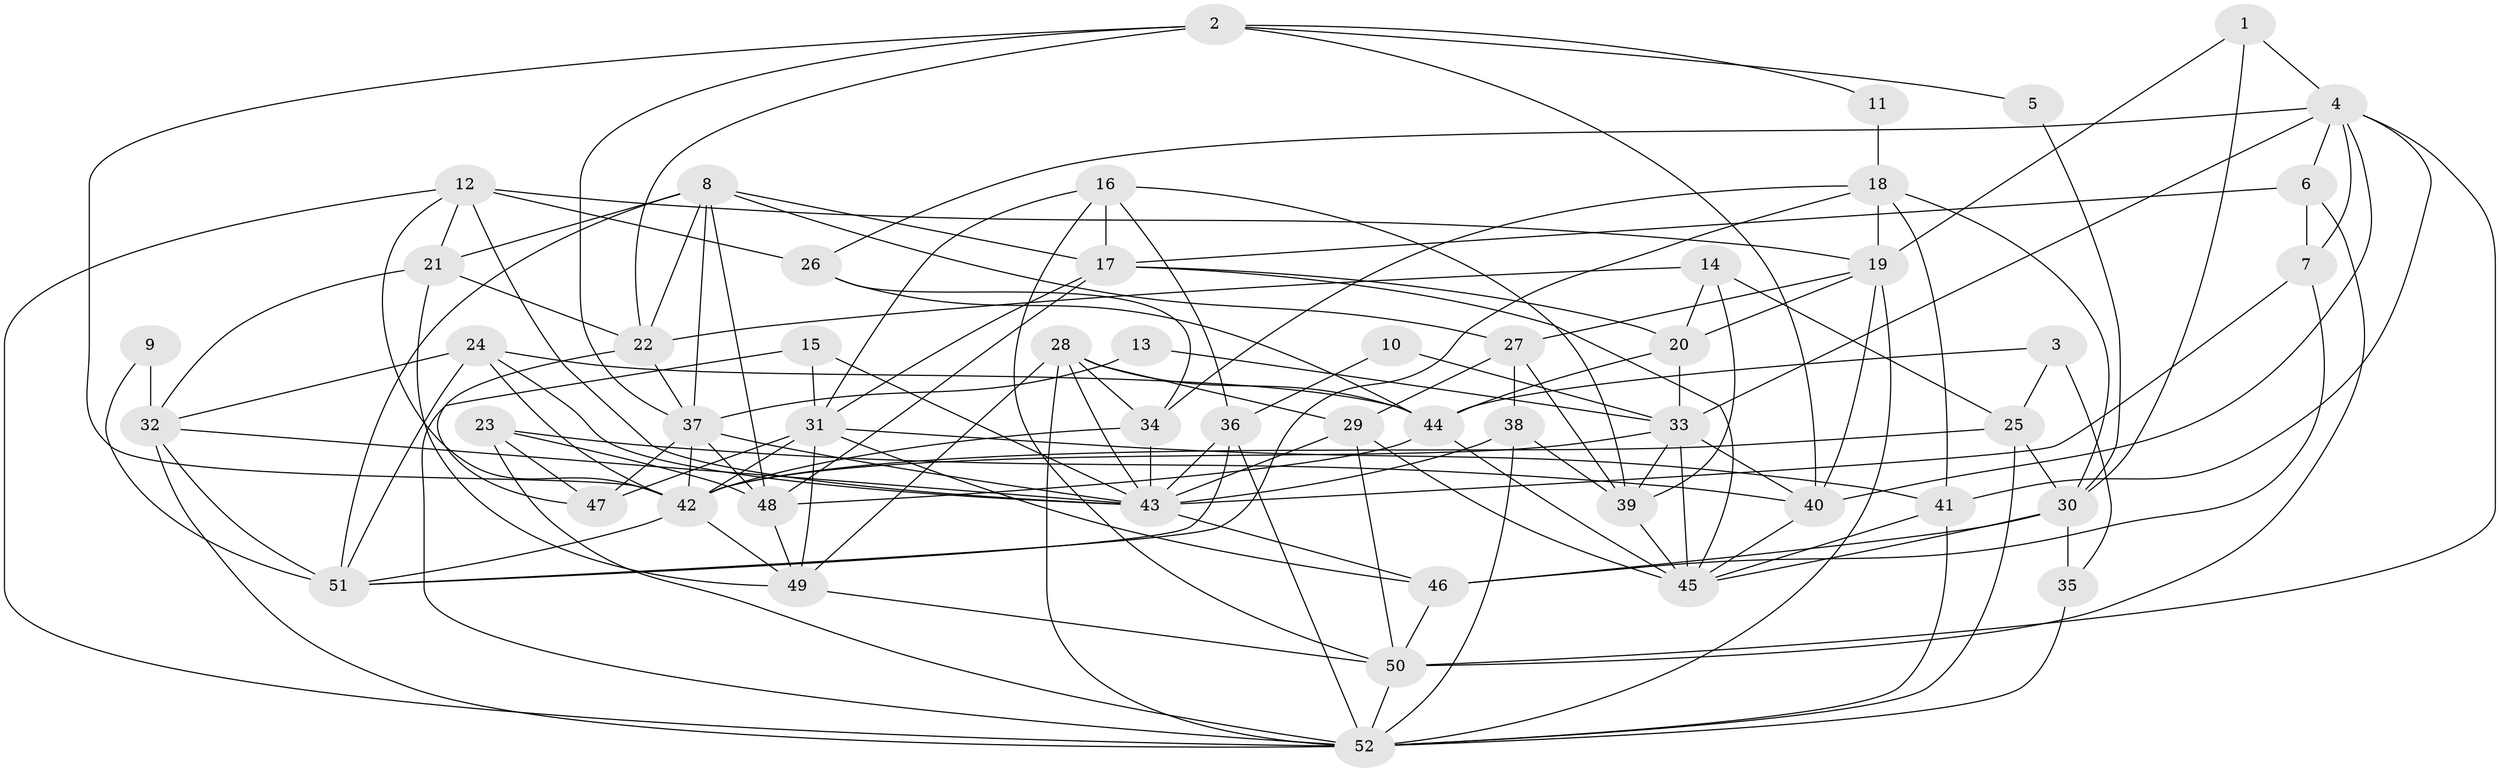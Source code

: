 // original degree distribution, {4: 0.3106796116504854, 3: 0.24271844660194175, 2: 0.1262135922330097, 6: 0.10679611650485436, 5: 0.18446601941747573, 7: 0.019417475728155338, 8: 0.009708737864077669}
// Generated by graph-tools (version 1.1) at 2025/50/03/09/25 03:50:05]
// undirected, 52 vertices, 144 edges
graph export_dot {
graph [start="1"]
  node [color=gray90,style=filled];
  1;
  2;
  3;
  4;
  5;
  6;
  7;
  8;
  9;
  10;
  11;
  12;
  13;
  14;
  15;
  16;
  17;
  18;
  19;
  20;
  21;
  22;
  23;
  24;
  25;
  26;
  27;
  28;
  29;
  30;
  31;
  32;
  33;
  34;
  35;
  36;
  37;
  38;
  39;
  40;
  41;
  42;
  43;
  44;
  45;
  46;
  47;
  48;
  49;
  50;
  51;
  52;
  1 -- 4 [weight=1.0];
  1 -- 19 [weight=1.0];
  1 -- 30 [weight=1.0];
  2 -- 5 [weight=1.0];
  2 -- 11 [weight=1.0];
  2 -- 22 [weight=1.0];
  2 -- 37 [weight=1.0];
  2 -- 40 [weight=1.0];
  2 -- 42 [weight=1.0];
  3 -- 25 [weight=1.0];
  3 -- 35 [weight=1.0];
  3 -- 44 [weight=1.0];
  4 -- 6 [weight=1.0];
  4 -- 7 [weight=1.0];
  4 -- 26 [weight=1.0];
  4 -- 33 [weight=1.0];
  4 -- 40 [weight=1.0];
  4 -- 41 [weight=1.0];
  4 -- 50 [weight=1.0];
  5 -- 30 [weight=1.0];
  6 -- 7 [weight=1.0];
  6 -- 17 [weight=1.0];
  6 -- 50 [weight=1.0];
  7 -- 43 [weight=1.0];
  7 -- 46 [weight=1.0];
  8 -- 17 [weight=1.0];
  8 -- 21 [weight=1.0];
  8 -- 22 [weight=1.0];
  8 -- 27 [weight=1.0];
  8 -- 37 [weight=1.0];
  8 -- 48 [weight=1.0];
  8 -- 51 [weight=1.0];
  9 -- 32 [weight=1.0];
  9 -- 51 [weight=1.0];
  10 -- 33 [weight=1.0];
  10 -- 36 [weight=1.0];
  11 -- 18 [weight=1.0];
  12 -- 19 [weight=1.0];
  12 -- 21 [weight=1.0];
  12 -- 26 [weight=1.0];
  12 -- 42 [weight=1.0];
  12 -- 43 [weight=1.0];
  12 -- 52 [weight=1.0];
  13 -- 33 [weight=1.0];
  13 -- 37 [weight=1.0];
  14 -- 20 [weight=1.0];
  14 -- 22 [weight=1.0];
  14 -- 25 [weight=1.0];
  14 -- 39 [weight=1.0];
  15 -- 31 [weight=1.0];
  15 -- 43 [weight=1.0];
  15 -- 52 [weight=1.0];
  16 -- 17 [weight=1.0];
  16 -- 31 [weight=1.0];
  16 -- 36 [weight=1.0];
  16 -- 39 [weight=1.0];
  16 -- 50 [weight=1.0];
  17 -- 20 [weight=1.0];
  17 -- 31 [weight=1.0];
  17 -- 45 [weight=1.0];
  17 -- 48 [weight=1.0];
  18 -- 19 [weight=1.0];
  18 -- 30 [weight=1.0];
  18 -- 34 [weight=1.0];
  18 -- 41 [weight=1.0];
  18 -- 51 [weight=1.0];
  19 -- 20 [weight=1.0];
  19 -- 27 [weight=1.0];
  19 -- 40 [weight=1.0];
  19 -- 52 [weight=1.0];
  20 -- 33 [weight=1.0];
  20 -- 44 [weight=1.0];
  21 -- 22 [weight=1.0];
  21 -- 32 [weight=1.0];
  21 -- 49 [weight=1.0];
  22 -- 37 [weight=1.0];
  22 -- 47 [weight=1.0];
  23 -- 40 [weight=1.0];
  23 -- 47 [weight=1.0];
  23 -- 48 [weight=1.0];
  23 -- 52 [weight=1.0];
  24 -- 32 [weight=1.0];
  24 -- 42 [weight=1.0];
  24 -- 43 [weight=1.0];
  24 -- 44 [weight=2.0];
  24 -- 51 [weight=1.0];
  25 -- 30 [weight=1.0];
  25 -- 42 [weight=1.0];
  25 -- 52 [weight=1.0];
  26 -- 34 [weight=1.0];
  26 -- 44 [weight=1.0];
  27 -- 29 [weight=1.0];
  27 -- 38 [weight=1.0];
  27 -- 39 [weight=1.0];
  28 -- 29 [weight=2.0];
  28 -- 34 [weight=1.0];
  28 -- 43 [weight=1.0];
  28 -- 44 [weight=1.0];
  28 -- 49 [weight=1.0];
  28 -- 52 [weight=1.0];
  29 -- 43 [weight=1.0];
  29 -- 45 [weight=1.0];
  29 -- 50 [weight=1.0];
  30 -- 35 [weight=1.0];
  30 -- 45 [weight=1.0];
  30 -- 46 [weight=1.0];
  31 -- 41 [weight=1.0];
  31 -- 42 [weight=1.0];
  31 -- 46 [weight=1.0];
  31 -- 47 [weight=1.0];
  31 -- 49 [weight=1.0];
  32 -- 43 [weight=2.0];
  32 -- 51 [weight=1.0];
  32 -- 52 [weight=1.0];
  33 -- 39 [weight=1.0];
  33 -- 40 [weight=1.0];
  33 -- 42 [weight=1.0];
  33 -- 45 [weight=1.0];
  34 -- 42 [weight=1.0];
  34 -- 43 [weight=1.0];
  35 -- 52 [weight=1.0];
  36 -- 43 [weight=2.0];
  36 -- 51 [weight=1.0];
  36 -- 52 [weight=1.0];
  37 -- 42 [weight=1.0];
  37 -- 43 [weight=1.0];
  37 -- 47 [weight=1.0];
  37 -- 48 [weight=1.0];
  38 -- 39 [weight=1.0];
  38 -- 43 [weight=1.0];
  38 -- 52 [weight=1.0];
  39 -- 45 [weight=2.0];
  40 -- 45 [weight=1.0];
  41 -- 45 [weight=1.0];
  41 -- 52 [weight=1.0];
  42 -- 49 [weight=1.0];
  42 -- 51 [weight=1.0];
  43 -- 46 [weight=1.0];
  44 -- 45 [weight=1.0];
  44 -- 48 [weight=1.0];
  46 -- 50 [weight=1.0];
  48 -- 49 [weight=1.0];
  49 -- 50 [weight=1.0];
  50 -- 52 [weight=1.0];
}
